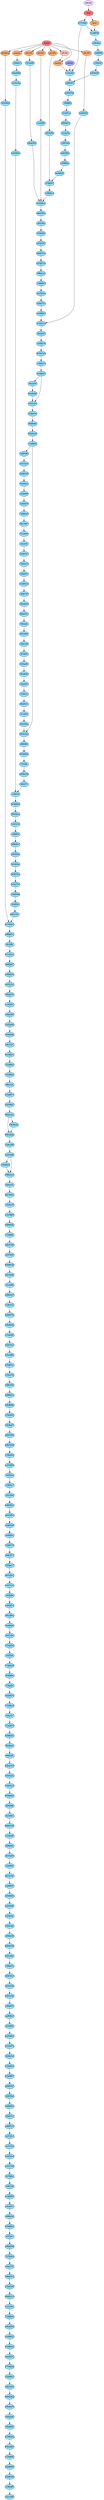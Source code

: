 digraph auto {
	graph [bgcolor=transparent]
	node [fixedsize=true style=filled width=0.95]
	"001294708738691d8417db358e055480a4b59bc5" [label=0012947 fillcolor="#85d5fa"]
	"001294708738691d8417db358e055480a4b59bc5" -> e7fab68238f15ddfa50a327fa87e796cca480748
	"01b9b433f9e4a2734deb9cc76109398824e10204" [label="01b9b43" fillcolor="#85d5fa"]
	"01b9b433f9e4a2734deb9cc76109398824e10204" -> ea254d494f7db9d24721314c303f12f8c425c335
	"01c91ba5231eb2e7b32cc2f47ac9022efae87962" [label="01c91ba" fillcolor="#85d5fa"]
	"01c91ba5231eb2e7b32cc2f47ac9022efae87962" -> "96007b3464a429527defde1924198cf219808f3d"
	"03d9514071e6079a541a10f84c3f4bda48a74e52" [label="03d9514" fillcolor="#85d5fa"]
	"03d9514071e6079a541a10f84c3f4bda48a74e52" -> cdda729983f107dd71708a2da48b09ed17eee872
	"03ec982a50352f760673f1393bada7fcb88b38df" [label="03ec982" fillcolor="#85d5fa"]
	"03ec982a50352f760673f1393bada7fcb88b38df" -> "07685c156dfe560ea8ea8394d3811d1f2d03dcf9"
	"07685c156dfe560ea8ea8394d3811d1f2d03dcf9" [label="07685c1" fillcolor="#85d5fa"]
	"07685c156dfe560ea8ea8394d3811d1f2d03dcf9" -> "513e77b03bc7b7451901ecf6265092c0d22cf00b"
	"07716a0b40dadde321e56c94469110b43c572254" [label="07716a0" fillcolor="#85d5fa"]
	"07716a0b40dadde321e56c94469110b43c572254" -> "1cad65697e1210ceaacbb2f31bd825b1b5f6dbe3"
	"07716a0b40dadde321e56c94469110b43c572254" -> "7a71a82b43cc9afe77850bf05f5e807880a37b68"
	"08072d09158dd155829e5a82bf63a1ae8518dad8" [label="08072d0" fillcolor="#85d5fa"]
	"08072d09158dd155829e5a82bf63a1ae8518dad8" -> "77845432abccf4da669293de1f26b69dd6535f49"
	"08334a6451e3678f92679c91c39d69c97d713126" [label="08334a6" fillcolor="#85d5fa"]
	"08334a6451e3678f92679c91c39d69c97d713126" -> "7ebc59956a8d550bf06085b7d273221958c4a097"
	"08f442bd0a46444e9005b830ab8b2397fef6cf85" [label="08f442b" fillcolor="#85d5fa"]
	"08f442bd0a46444e9005b830ab8b2397fef6cf85" -> e76d0fc8d91c9d36ad8f060ad02ce60194a2d1a3
	"09fc3d5b484625f3f9be191066f8341170945511" [label="09fc3d5" fillcolor="#85d5fa"]
	"09fc3d5b484625f3f9be191066f8341170945511" -> "0d80a1e8baffddf41026003899f99a60c56765b3"
	"0cdd643d6d214c5d1dabc03f9145e281ffdf5bcb" [label="0cdd643" fillcolor="#85d5fa"]
	"0cdd643d6d214c5d1dabc03f9145e281ffdf5bcb" -> "3522721c6952a3127401e5dd3bba99a443bec550"
	"0cdd643d6d214c5d1dabc03f9145e281ffdf5bcb" -> "39cc430268b68899ababf0e0489bdff5a76a6864"
	"0d029ddde73eb8d03dbdbdece4479611d2a1e256" [label="0d029dd" fillcolor="#85d5fa"]
	"0d029ddde73eb8d03dbdbdece4479611d2a1e256" -> "49c947baa5e5961f83747a5275d7bc47f8b28cc1"
	"0d80a1e8baffddf41026003899f99a60c56765b3" [label="0d80a1e" fillcolor="#85d5fa"]
	"0d80a1e8baffddf41026003899f99a60c56765b3" -> "98a896bc69504cdda04ef666822093117ccba111"
	"105fb54755b0183fc160b76167e86e5c4f35a8d3" [label="105fb54" fillcolor="#85d5fa"]
	"105fb54755b0183fc160b76167e86e5c4f35a8d3" -> "8481ec351bda767ded5453471313f35024da33f7"
	"10a445b49167f665e18a6aebb062ae969b851e9b" [label="10a445b" fillcolor="#85d5fa"]
	"10a445b49167f665e18a6aebb062ae969b851e9b" -> e7cbc84bedfc849ea2a276c9e67588a55d51c303
	"12311556006088e290371c62c450574d15e56b4f" [label=1231155 fillcolor="#85d5fa"]
	"12311556006088e290371c62c450574d15e56b4f" -> c94f05f044484f1c72002229c254cc1196e16ac7
	"13689839d487b669c998a14f548093f9dadb137a" [label=1368983 fillcolor="#85d5fa"]
	"13689839d487b669c998a14f548093f9dadb137a" -> "8e2502abb391ca475fcde0fce4d9844503aad73f"
	"1491ee17232c5801d7d88caad9ee5f9cec89a426" [label="1491ee1" fillcolor="#85d5fa"]
	"1491ee17232c5801d7d88caad9ee5f9cec89a426" -> c66be48314adc3449bb01380a6e60c1c6b945882
	"150323277382577f184e5cd87dfce2de5176264c" [label=1503232 fillcolor="#85d5fa"]
	"150323277382577f184e5cd87dfce2de5176264c" -> "15d593398f5a027726a50dc16ac6effce324d7c9"
	"15d593398f5a027726a50dc16ac6effce324d7c9" [label="15d5933" fillcolor="#85d5fa"]
	"15d593398f5a027726a50dc16ac6effce324d7c9" -> "959844df3a0494ca2c76a38af96985e6c9674da0"
	"15f03e7ce69d10609abc54144df9cad3dbcb9d7b" [label="15f03e7" fillcolor="#85d5fa"]
	"15f03e7ce69d10609abc54144df9cad3dbcb9d7b" -> "32c14a61c6d076fd0342884a8cc0725154112c38"
	"1667cf9171b2e2a18a6b6436984c0ac1270ad87b" [label="1667cf9" fillcolor="#85d5fa"]
	"1667cf9171b2e2a18a6b6436984c0ac1270ad87b" -> ecbb8d55f7970b136e3c7ec24485ec41b72f79fb
	"17b9a7a59a008879f504be853ea3e6aa95250993" [label="17b9a7a" fillcolor="#85d5fa"]
	"17b9a7a59a008879f504be853ea3e6aa95250993" -> "0cdd643d6d214c5d1dabc03f9145e281ffdf5bcb"
	"1bfce57aaa7ffca6657a0f4ed645bc1ba54bf081" [label="1bfce57" fillcolor="#85d5fa"]
	"1bfce57aaa7ffca6657a0f4ed645bc1ba54bf081" -> "71a2b766810b676c6440c8664145f1c806298c37"
	"1c95aa568731cdc18e29eb3517ae8529346e92fe" [label="1c95aa5" fillcolor="#85d5fa"]
	"1c95aa568731cdc18e29eb3517ae8529346e92fe" -> "2054c840913b26a365e6ef3dccdf2cff2bfce124"
	"1cad65697e1210ceaacbb2f31bd825b1b5f6dbe3" [label="1cad656" fillcolor="#85d5fa"]
	"1cad65697e1210ceaacbb2f31bd825b1b5f6dbe3" -> ca4c6cca6253d20614c24915a0df2d65791ae16e
	"1cf813fa8bfdd5ae96f82bda8231692c85c5beda" [label="1cf813f" fillcolor="#85d5fa"]
	"1cf813fa8bfdd5ae96f82bda8231692c85c5beda" -> "92ed64959726240f9af696507686c3a9fa97eead"
	"1d1f2ea22b23759779bc1c8b65e6967cd90c47e3" [label="1d1f2ea" fillcolor="#85d5fa"]
	"1d1f2ea22b23759779bc1c8b65e6967cd90c47e3" -> "15f03e7ce69d10609abc54144df9cad3dbcb9d7b"
	"2054c840913b26a365e6ef3dccdf2cff2bfce124" [label="2054c84" fillcolor="#85d5fa"]
	"2054c840913b26a365e6ef3dccdf2cff2bfce124" -> "4bf9263fbded44928ca9bf95333582503c73b584"
	"20fa97e310f0e98d259182bb47c88d4e159cb6bb" [label="20fa97e" fillcolor="#85d5fa"]
	"20fa97e310f0e98d259182bb47c88d4e159cb6bb" -> "03d9514071e6079a541a10f84c3f4bda48a74e52"
	"2204f4380b2f957a0600c1415b301822cb123b89" [label="2204f43" fillcolor="#85d5fa"]
	"2204f4380b2f957a0600c1415b301822cb123b89" -> abb7a1b70abcc04dd4c084d0c28f68d2adad59c3
	"22de5533615d4671e95f2c5719ef540864bd4853" [label="22de553" fillcolor="#85d5fa"]
	"22de5533615d4671e95f2c5719ef540864bd4853" -> "7d02a72a466ceb493ec6a27598bc09363a13b528"
	"249f0be096b4a30c0fb66eb776e6b95efb8e4e3b" [label="249f0be" fillcolor="#85d5fa"]
	"249f0be096b4a30c0fb66eb776e6b95efb8e4e3b" -> "8a4dabb19616ac9cfb377194daa60611a4f90b98"
	"25a35d82a88f58ff8e2592a97b57f893a4211217" [label="25a35d8" fillcolor="#85d5fa"]
	"25a35d82a88f58ff8e2592a97b57f893a4211217" -> "9b001164f0dec0c35d51ee0a3b960ec3840f2504"
	"25daf139067bd5ba8ba07f4a17841bea44a6ad0d" [label="25daf13" fillcolor="#85d5fa"]
	"25daf139067bd5ba8ba07f4a17841bea44a6ad0d" -> "38e29b6f7351b5906f082887248d51a57dc4fc43"
	"264a577ba183bf7ce74da22a18fbb1bdba8244bf" [label="264a577" fillcolor="#85d5fa"]
	"264a577ba183bf7ce74da22a18fbb1bdba8244bf" -> "785ba173a322720b3c99d2f60eb900e7d2ed1da5"
	"27b262fda8b79da9df1e032f7f71372f71e005f9" [label="27b262f" fillcolor="#85d5fa"]
	"27b262fda8b79da9df1e032f7f71372f71e005f9" -> "6fc4ad76b726359777ce603a63b5fed2f7b0b696"
	"2849c14e0c071e65b99bba82837a2bfd55d0977d" [label="2849c14" fillcolor="#85d5fa"]
	"2849c14e0c071e65b99bba82837a2bfd55d0977d" -> "7cdc172e22b8a008b3218e96adc7f0bd1f62703b"
	"2a22e8b58394a687190de2d310c7b3f8fe23c5db" [label="2a22e8b" fillcolor="#85d5fa"]
	"2a22e8b58394a687190de2d310c7b3f8fe23c5db" -> "2b0cb0b43ce7b4d212d91415390db8faf1b421df"
	"2a7a0c39b6e3a7e9953afe922300d2a11c0eee41" [label="2a7a0c3" fillcolor="#85d5fa"]
	"2a7a0c39b6e3a7e9953afe922300d2a11c0eee41" -> "8d847600dba125357f032e5d11453c5facc2c3ef"
	"2aaacfbd8f6cc394df05c472f115378a2f2fa914" [label="2aaacfb" fillcolor="#85d5fa"]
	"2aaacfbd8f6cc394df05c472f115378a2f2fa914" -> "53d7ce831127b6f1b6f1600b53213cb3060b7e6d"
	"2b0cb0b43ce7b4d212d91415390db8faf1b421df" [label="2b0cb0b" fillcolor="#85d5fa"]
	"2b0cb0b43ce7b4d212d91415390db8faf1b421df" -> bfc7321f17fbab4005207d5da5948a03f0785ae3
	"2feb71aac5935222519a1719233676909fa4044d" [label="2feb71a" fillcolor="#85d5fa"]
	"2feb71aac5935222519a1719233676909fa4044d" -> ad6413365e085d76666f5f39dbdf319d9fb1da21
	"3007fa8f6ce39ec86f32a07ede15416c2b1aaf81" [label="3007fa8" fillcolor="#85d5fa"]
	"3007fa8f6ce39ec86f32a07ede15416c2b1aaf81" -> b480fc00fb6ae4c68682ae61c4881eed1ab7f10d
	"300dc1d069d8ae4bfc1db25cfca4e2369405c60e" [label="300dc1d" fillcolor="#85d5fa"]
	"300dc1d069d8ae4bfc1db25cfca4e2369405c60e" -> "53abd1dca856d002d97a6ddcc0858229494e6a3c"
	"305bff62264b5293f22db9d74699c6ff5f3df3df" [label="305bff6" fillcolor="#85d5fa"]
	"305bff62264b5293f22db9d74699c6ff5f3df3df" -> cab561ad613bdc0df13b11b55e876534caf556cf
	"316900967b39a384d2dcde1e85e81ec6cd25874c" [label=3169009 fillcolor="#85d5fa"]
	"316900967b39a384d2dcde1e85e81ec6cd25874c" -> "45d450d58fa3891d7398bb012721d5e5d7cf1561"
	"32c14a61c6d076fd0342884a8cc0725154112c38" [label="32c14a6" fillcolor="#85d5fa"]
	"32c14a61c6d076fd0342884a8cc0725154112c38" -> "680783c91b1121473b8b6bcbd13809c13c7fdce4"
	"33e0fe5468bf3ffa262f3fa3b8535adf764b7426" [label="33e0fe5" fillcolor="#85d5fa"]
	"33e0fe5468bf3ffa262f3fa3b8535adf764b7426" -> db751a501c1dba945370147cc7d2eef72d094b9a
	"3522721c6952a3127401e5dd3bba99a443bec550" [label=3522721 fillcolor="#85d5fa"]
	"3522721c6952a3127401e5dd3bba99a443bec550" -> f1db02086fadc4e87e3f03ee9e4c78b759c8bc28
	"352dfed5e275eb825d389c4d6642ea53c6d13db2" [label="352dfed" fillcolor="#85d5fa"]
	"352dfed5e275eb825d389c4d6642ea53c6d13db2" -> "3e649a58dda5e79e622a777426ccfb84ec52c0ca"
	"355d2bdc7513547cbc224236c9262e58fb090f5d" [label="355d2bd" fillcolor="#85d5fa"]
	"355d2bdc7513547cbc224236c9262e58fb090f5d" -> "3ef7fe67b52f96b8f7489e7abd1767be99439c11"
	"3648465c33b9b5487cf4bf5970765cf0c430d73a" [label=3648465 fillcolor="#85d5fa"]
	"3648465c33b9b5487cf4bf5970765cf0c430d73a" -> "450d3362b5a6574df0ca7e542a9f3aa99e73e5b3"
	"3676bfc6484fd44d186c1a8dc50c86b444259dba" [label="3676bfc" fillcolor="#85d5fa"]
	"3676bfc6484fd44d186c1a8dc50c86b444259dba" -> "8a5ae4f9fcd0e08a82a0405c8027e9d9e6252129"
	"37586cdd60a3f10d608c466c9a4d3c342363f56e" [label="37586cd" fillcolor="#85d5fa"]
	"37586cdd60a3f10d608c466c9a4d3c342363f56e" -> "1bfce57aaa7ffca6657a0f4ed645bc1ba54bf081"
	"38e29b6f7351b5906f082887248d51a57dc4fc43" [label="38e29b6" fillcolor="#85d5fa"]
	"38e29b6f7351b5906f082887248d51a57dc4fc43" -> "6c41c0a6e41ba5dc5c69da217d692fb0ef26a27b"
	"39bd7e24598bf0ac648790f92372c0f3407acca9" [label="39bd7e2" fillcolor="#85d5fa"]
	"39bd7e24598bf0ac648790f92372c0f3407acca9" -> "25a35d82a88f58ff8e2592a97b57f893a4211217"
	"39cc430268b68899ababf0e0489bdff5a76a6864" [label="39cc430" fillcolor="#85d5fa"]
	"39cc430268b68899ababf0e0489bdff5a76a6864" -> b4a5d06740c2dc10c5dda15d7bf8cb37d1d51136
	"3c09b78aa620150718ada9384d4457b38da78eff" [label="3c09b78" fillcolor="#85d5fa"]
	"3c09b78aa620150718ada9384d4457b38da78eff" -> "8976729f4f66ab9d2b5845a21a267e06267023aa"
	"3ce560c2300b7536f447225642039cd5146ad8e5" [label="3ce560c" fillcolor="#85d5fa"]
	"3ce560c2300b7536f447225642039cd5146ad8e5" -> "6a7bdd3efe2260cd4dcc1f2f2c4674a5fdbcb7ac"
	"3d706977c8adc0a33123c4940b6860a0c8c9e8ec" [label="3d70697" fillcolor="#85d5fa"]
	"3d706977c8adc0a33123c4940b6860a0c8c9e8ec" -> "862c22cd3fdea4cf0590d612e2d13ff9589ee7de"
	"3e516380a1a6baef2071645337e6bf7e899c6399" [label="3e51638" fillcolor="#85d5fa"]
	"3e516380a1a6baef2071645337e6bf7e899c6399" -> "847ce589a9dfa684c023090331e22c29f825cb43"
	"3e5289d02242870bd4c540162ff39350404bd8b1" [label="3e5289d" fillcolor="#85d5fa"]
	"3e5289d02242870bd4c540162ff39350404bd8b1" -> "915d4a39608e7c3eefab6f3ff02c722f99d1d065"
	"3e649a58dda5e79e622a777426ccfb84ec52c0ca" [label="3e649a5" fillcolor="#85d5fa"]
	"3e649a58dda5e79e622a777426ccfb84ec52c0ca" -> ffb1c54769fc78643328ff0ebdc266a99537d3fa
	"3e7170ecf59e8c345df0ba0b4eff6c8c670e00e3" [label="3e7170e" fillcolor="#85d5fa"]
	"3e7170ecf59e8c345df0ba0b4eff6c8c670e00e3" -> "6d25ce6f3ad587643a5290f65c248d003237f4d9"
	"3ef7fe67b52f96b8f7489e7abd1767be99439c11" [label="3ef7fe6" fillcolor="#85d5fa"]
	"3ef7fe67b52f96b8f7489e7abd1767be99439c11" -> "5746e69af76d1a01a2a38a832ff654e6e8c1c1d3"
	"417fdb27f5a2fa54f80c4d8b26852e9dfaf33073" [label="417fdb2" fillcolor="#85d5fa"]
	"417fdb27f5a2fa54f80c4d8b26852e9dfaf33073" -> "1667cf9171b2e2a18a6b6436984c0ac1270ad87b"
	"41af713ff786ae2ea38ec52f7d7ef258ccd9fb9c" [label="41af713" fillcolor="#85d5fa"]
	"41af713ff786ae2ea38ec52f7d7ef258ccd9fb9c" -> d950ee3c8c3a967cf6f52ab4caf4cfccfa7b702f
	"4442ebff3e9f5fb5a97f2f0da4e6abfc9c534538" [label="4442ebf" fillcolor="#85d5fa"]
	"4442ebff3e9f5fb5a97f2f0da4e6abfc9c534538" -> "7808fd53d3d0578e22759b45c88a27012b4c3ce4"
	"450d3362b5a6574df0ca7e542a9f3aa99e73e5b3" [label="450d336" fillcolor="#85d5fa"]
	"450d3362b5a6574df0ca7e542a9f3aa99e73e5b3" -> c1a8b628931f7e4643dbbcfffe52c7ce5754fc6e
	"4587413028b4140e4417f93f4fa83e14ddbf1d7b" [label=4587413 fillcolor="#85d5fa"]
	"4587413028b4140e4417f93f4fa83e14ddbf1d7b" -> "3e516380a1a6baef2071645337e6bf7e899c6399"
	"45d450d58fa3891d7398bb012721d5e5d7cf1561" [label="45d450d" fillcolor="#85d5fa"]
	"45d450d58fa3891d7398bb012721d5e5d7cf1561" -> "5c8b9f921f06b2c43c624410eab49f6575d6586a"
	"489cde73fcddde1a84f622aaf81d09c23ae655a5" [label="489cde7" fillcolor="#85d5fa"]
	"489cde73fcddde1a84f622aaf81d09c23ae655a5" -> a9b526c9a20619840cd1e08b8e0dcbae4486f944
	"4919400fe2a8144c4bab19628bf5f5dec363877a" [label=4919400 fillcolor="#85d5fa"]
	"4919400fe2a8144c4bab19628bf5f5dec363877a" -> "57eeffcf0e5b356b9cda27aa44edbf2c849103eb"
	"49c947baa5e5961f83747a5275d7bc47f8b28cc1" [label="49c947b" fillcolor="#85d5fa"]
	"49c947baa5e5961f83747a5275d7bc47f8b28cc1" -> "4442ebff3e9f5fb5a97f2f0da4e6abfc9c534538"
	"49e55bac061a72b3da0153e90fa03b7c48be6247" [label="49e55ba" fillcolor="#85d5fa"]
	"49e55bac061a72b3da0153e90fa03b7c48be6247" -> "905122d13cc14ca07accabd3b87ef190fc4b61a8"
	"4aada9c71235f54ec3b6111b29bee4db6c8c3761" [label="4aada9c" fillcolor="#85d5fa"]
	"4aada9c71235f54ec3b6111b29bee4db6c8c3761" -> "8e174fef282053ace5eed3f37704fad2df80a52b"
	"4bf9263fbded44928ca9bf95333582503c73b584" [label="4bf9263" fillcolor="#85d5fa"]
	"4bf9263fbded44928ca9bf95333582503c73b584" -> d2b5758bdd42364f0add8791444f1581ae3b7bf5
	"4cf765468ac4137d9726c91b7d37e2897b12a940" [label="4cf7654" fillcolor="#85d5fa"]
	"4cf765468ac4137d9726c91b7d37e2897b12a940" -> "89465385db8420181b74309a84a4dbaea0c1575d"
	"5133275e1539831bf2f91525784a9682c4835f56" [label=5133275 fillcolor="#85d5fa"]
	"5133275e1539831bf2f91525784a9682c4835f56" -> "300dc1d069d8ae4bfc1db25cfca4e2369405c60e"
	"513e77b03bc7b7451901ecf6265092c0d22cf00b" [label="513e77b" fillcolor="#85d5fa"]
	"513e77b03bc7b7451901ecf6265092c0d22cf00b" -> "09fc3d5b484625f3f9be191066f8341170945511"
	"5156c9fe23c3460c2947888ce5ce7b6db7b44deb" [label="5156c9f" fillcolor="#85d5fa"]
	"5156c9fe23c3460c2947888ce5ce7b6db7b44deb" -> d56bfa1c7d9f1b47266c8852fb98d3b805752db5
	"51cef6f32a95930570ec485ff712d0c33348821b" [label="51cef6f" fillcolor="#85d5fa"]
	"51cef6f32a95930570ec485ff712d0c33348821b" -> "2849c14e0c071e65b99bba82837a2bfd55d0977d"
	"53abd1dca856d002d97a6ddcc0858229494e6a3c" [label="53abd1d" fillcolor="#85d5fa"]
	"53abd1dca856d002d97a6ddcc0858229494e6a3c" -> "81b6897294c74a6695b68e91b9d4d2ab81f2a605"
	"53d7ce831127b6f1b6f1600b53213cb3060b7e6d" [label="53d7ce8" fillcolor="#85d5fa"]
	"53d7ce831127b6f1b6f1600b53213cb3060b7e6d" -> "8df1666ddc91e4ac8c9797082c2aa662a4e0040b"
	"5447e9fbf5b95d07ac7d8e5e3754a9789497d79a" [label="5447e9f" fillcolor="#85d5fa"]
	"5447e9fbf5b95d07ac7d8e5e3754a9789497d79a" -> "3676bfc6484fd44d186c1a8dc50c86b444259dba"
	"546ef75994f8931672ce961fe54ba0f69a5373b9" [label="546ef75" fillcolor="#85d5fa"]
	"546ef75994f8931672ce961fe54ba0f69a5373b9" -> aa966c5708290032d2c81d52659a767509dfcf2c
	"5746e69af76d1a01a2a38a832ff654e6e8c1c1d3" [label="5746e69" fillcolor="#85d5fa"]
	"5746e69af76d1a01a2a38a832ff654e6e8c1c1d3" -> "95f88dee38d2339d0bbb95ae954d26a9db7a3553"
	"57eeffcf0e5b356b9cda27aa44edbf2c849103eb" [label="57eeffc" fillcolor="#85d5fa"]
	"57eeffcf0e5b356b9cda27aa44edbf2c849103eb" -> a83ba39f09534c2df8f9e94e48174d67be030976
	"5907c00039ba012bc274a4daf98d74f3dd2a9e58" [label="5907c00" fillcolor="#85d5fa"]
	"5907c00039ba012bc274a4daf98d74f3dd2a9e58" -> "4cf765468ac4137d9726c91b7d37e2897b12a940"
	"5c8b9f921f06b2c43c624410eab49f6575d6586a" [label="5c8b9f9" fillcolor="#85d5fa"]
	"5c8b9f921f06b2c43c624410eab49f6575d6586a" -> dcc734f6f754fa292d24dfc7123aefed550992da
	"5cc1fe9a12553099bf4147c16b7a5eeb7495a6b4" [label="5cc1fe9" fillcolor="#85d5fa"]
	"5cc1fe9a12553099bf4147c16b7a5eeb7495a6b4" -> "49e55bac061a72b3da0153e90fa03b7c48be6247"
	"5d895f94b7c811f9599383b16c3f608bcb21bb44" [label="5d895f9" fillcolor="#85d5fa"]
	"5d895f94b7c811f9599383b16c3f608bcb21bb44" -> d357ae54ee02f750e4d0687dd3f9e843fd047a99
	"60ea3099ef825100be14582901344bc40fc3e444" [label="60ea309" fillcolor="#85d5fa"]
	"60ea3099ef825100be14582901344bc40fc3e444" -> "8c342edc6f3bc4f3fd1af6c45cdb4aa65ba2a43b"
	"63d3bfe1ecc7f4520851207698c87a268df74b3d" [label="63d3bfe" fillcolor="#85d5fa"]
	"63d3bfe1ecc7f4520851207698c87a268df74b3d" -> "1cf813fa8bfdd5ae96f82bda8231692c85c5beda"
	"6679c0af2cdb20a11f78d3bd8fe103626bb413e4" [label="6679c0a" fillcolor="#85d5fa"]
	"6679c0af2cdb20a11f78d3bd8fe103626bb413e4" -> "08334a6451e3678f92679c91c39d69c97d713126"
	"67c22c27001d4365ed0f491eb90c9aad61dd7900" [label="67c22c2" fillcolor="#85d5fa"]
	"67c22c27001d4365ed0f491eb90c9aad61dd7900" -> "8809af7c9f6f8f325eb88dfc0b31a2f89e57ff53"
	"67d1c23dcabe96b85ca3906d4a70c71e4859a558" [label="67d1c23" fillcolor="#85d5fa"]
	"67d1c23dcabe96b85ca3906d4a70c71e4859a558" -> fbe2eb311d38096534bba335a94172d47a34b139
	"680783c91b1121473b8b6bcbd13809c13c7fdce4" [label="680783c" fillcolor="#85d5fa"]
	"680783c91b1121473b8b6bcbd13809c13c7fdce4" -> a631d03b29746903cfa774cb366462fc0980c657
	"6815beef4f302d5a04d43fb4c966c660a7cc041f" [label="6815bee" fillcolor="#85d5fa"]
	"6815beef4f302d5a04d43fb4c966c660a7cc041f" -> "12311556006088e290371c62c450574d15e56b4f"
	"685c74128e009d00db9ea6035537056f5aabce4e" [label="685c741" fillcolor="#85d5fa"]
	"685c74128e009d00db9ea6035537056f5aabce4e" -> "915d4a39608e7c3eefab6f3ff02c722f99d1d065"
	"689f2f0f2cd733f95212d17620c8b7b916e0d650" [label="689f2f0" fillcolor="#85d5fa"]
	"689f2f0f2cd733f95212d17620c8b7b916e0d650" -> b422155422d233daedc576288397e5d92b0d4846
	"68f1509735148f3dafef9bca951d7e562b65ca54" [label="68f1509" fillcolor="#85d5fa"]
	"68f1509735148f3dafef9bca951d7e562b65ca54" -> "08072d09158dd155829e5a82bf63a1ae8518dad8"
	"6a7bdd3efe2260cd4dcc1f2f2c4674a5fdbcb7ac" [label="6a7bdd3" fillcolor="#85d5fa"]
	"6a7bdd3efe2260cd4dcc1f2f2c4674a5fdbcb7ac" -> "5133275e1539831bf2f91525784a9682c4835f56"
	"6b7d2e7513c5c5d45cf21af53c2132e2c10f07d0" [label="6b7d2e7" fillcolor="#85d5fa"]
	"6b7d2e7513c5c5d45cf21af53c2132e2c10f07d0" -> c937131a5e52951ca01fb3754cd152859efedfe3
	"6bb3f0fd435d0657ea4b3dfb3eb8c0f49fb0e37b" [label="6bb3f0f" fillcolor="#85d5fa"]
	"6bb3f0fd435d0657ea4b3dfb3eb8c0f49fb0e37b" -> "2a22e8b58394a687190de2d310c7b3f8fe23c5db"
	"6c41c0a6e41ba5dc5c69da217d692fb0ef26a27b" [label="6c41c0a" fillcolor="#85d5fa"]
	"6c41c0a6e41ba5dc5c69da217d692fb0ef26a27b" -> "63d3bfe1ecc7f4520851207698c87a268df74b3d"
	"6d25ce6f3ad587643a5290f65c248d003237f4d9" [label="6d25ce6" fillcolor="#85d5fa"]
	"6d25ce6f3ad587643a5290f65c248d003237f4d9" -> e5117980de84a8402c7e18fd7b24f9ba0de4f129
	"6fc4ad76b726359777ce603a63b5fed2f7b0b696" [label="6fc4ad7" fillcolor="#85d5fa"]
	"6fc4ad76b726359777ce603a63b5fed2f7b0b696" -> "68f1509735148f3dafef9bca951d7e562b65ca54"
	"718adf13e3d3b29b0ab66447621809c022d6c010" [label="718adf1" fillcolor="#85d5fa"]
	"718adf13e3d3b29b0ab66447621809c022d6c010" -> ba20476af67589ef01c948d9a8fb1da53147552f
	"71a2b766810b676c6440c8664145f1c806298c37" [label="71a2b76" fillcolor="#85d5fa"]
	"71a2b766810b676c6440c8664145f1c806298c37" -> "8390d37ed8b9436e4f282e1548bf53275bea52f9"
	"71d5e1caa1478928c4a6f57f6e4ad6a3aaddfa14" [label="71d5e1c" fillcolor="#85d5fa"]
	"71d5e1caa1478928c4a6f57f6e4ad6a3aaddfa14" -> "9b5f5155b3e1bfb813458923d4e84f4c6b696d03"
	"720db6ec0823409df1fbd30e8027b39a9a2a4268" [label="720db6e" fillcolor="#85d5fa"]
	"720db6ec0823409df1fbd30e8027b39a9a2a4268" -> b8c009db9dcf0e780f57f849210e83a22ee25b22
	"727b40ac1019988a904fd4f05b51d6265c423559" [label="727b40a" fillcolor="#85d5fa"]
	"727b40ac1019988a904fd4f05b51d6265c423559" -> cfea7769231f40ea8343aae0d804b0549dbe2afa
	"74602e8d8dc1fc51e1c2c18423f4c43ed55d1fea" [label="74602e8" fillcolor="#85d5fa"]
	"74602e8d8dc1fc51e1c2c18423f4c43ed55d1fea" -> "98c74671949d11b61ae519e4dd9a1dd70d6440e8"
	"748dc7a19b1169d2f48f91c1f92ce481034511d3" [label="748dc7a" fillcolor="#85d5fa"]
	"748dc7a19b1169d2f48f91c1f92ce481034511d3" -> "4587413028b4140e4417f93f4fa83e14ddbf1d7b"
	"77845432abccf4da669293de1f26b69dd6535f49" [label=7784543 fillcolor="#85d5fa"]
	"77845432abccf4da669293de1f26b69dd6535f49" -> a37c66b460bc4373d1219d20242086709dc14944
	"7808fd53d3d0578e22759b45c88a27012b4c3ce4" [label="7808fd5" fillcolor="#85d5fa"]
	"7808fd53d3d0578e22759b45c88a27012b4c3ce4" -> e799504a9bea9855f121769c50a6f3b7512bcb9b
	"785ba173a322720b3c99d2f60eb900e7d2ed1da5" [label="785ba17" fillcolor="#85d5fa"]
	"785ba173a322720b3c99d2f60eb900e7d2ed1da5" -> "6b7d2e7513c5c5d45cf21af53c2132e2c10f07d0"
	"788ffd8e6f51d268a502c94e563f5bef32bec882" [label="788ffd8" fillcolor="#85d5fa"]
	"788ffd8e6f51d268a502c94e563f5bef32bec882" -> "41af713ff786ae2ea38ec52f7d7ef258ccd9fb9c"
	"7a64679c2d9ed74aceefcb3ef444e5f31de6ffb5" [label="7a64679" fillcolor="#85d5fa"]
	"7a64679c2d9ed74aceefcb3ef444e5f31de6ffb5" -> "74602e8d8dc1fc51e1c2c18423f4c43ed55d1fea"
	"7a71a82b43cc9afe77850bf05f5e807880a37b68" [label="7a71a82" fillcolor="#85d5fa"]
	"7a71a82b43cc9afe77850bf05f5e807880a37b68" -> "4bf9263fbded44928ca9bf95333582503c73b584"
	"7b7aa809822baf859662f2c933bbb9bc6b786f04" [label="7b7aa80" fillcolor="#85d5fa"]
	"7b7aa809822baf859662f2c933bbb9bc6b786f04" -> "60ea3099ef825100be14582901344bc40fc3e444"
	"7ca52f8864cb65042a79d6f6269dd83db7268392" [label="7ca52f8" fillcolor="#85d5fa"]
	"7ca52f8864cb65042a79d6f6269dd83db7268392" -> "8c342edc6f3bc4f3fd1af6c45cdb4aa65ba2a43b"
	"7cdc172e22b8a008b3218e96adc7f0bd1f62703b" [label="7cdc172" fillcolor="#85d5fa"]
	"7cdc172e22b8a008b3218e96adc7f0bd1f62703b" -> "9d5817bb01f719a6b2773bcc233940ce73c7d121"
	"7d02a72a466ceb493ec6a27598bc09363a13b528" [label="7d02a72" fillcolor="#85d5fa"]
	"7d02a72a466ceb493ec6a27598bc09363a13b528" -> "20fa97e310f0e98d259182bb47c88d4e159cb6bb"
	"7ebc59956a8d550bf06085b7d273221958c4a097" [label="7ebc599" fillcolor="#85d5fa"]
	"7ebc59956a8d550bf06085b7d273221958c4a097" -> ac61dd04e026218efbc52eec5e115e65a7d7be68
	"7f20c79d462c88ab19cd28079a4065a3243eb636" [label="7f20c79" fillcolor="#85d5fa"]
	"7f20c79d462c88ab19cd28079a4065a3243eb636" -> e1c968d020791557c7cdda33aec3f83e29339316
	"7f48779a22ad3b440561762c2cd55ef89618f548" [label="7f48779" fillcolor="#85d5fa"]
	"7f48779a22ad3b440561762c2cd55ef89618f548" -> "264a577ba183bf7ce74da22a18fbb1bdba8244bf"
	"81b6897294c74a6695b68e91b9d4d2ab81f2a605" [label="81b6897" fillcolor="#85d5fa"]
	"81b6897294c74a6695b68e91b9d4d2ab81f2a605" -> db80cb7fc407eec9d8dae6d54ee62b8757567158
	"8390d37ed8b9436e4f282e1548bf53275bea52f9" [label="8390d37" fillcolor="#85d5fa"]
	"8390d37ed8b9436e4f282e1548bf53275bea52f9" -> f828eafc2bb792bc06150fc638ec296af41874f2
	"847ce589a9dfa684c023090331e22c29f825cb43" [label="847ce58" fillcolor="#85d5fa"]
	"847ce589a9dfa684c023090331e22c29f825cb43" -> "546ef75994f8931672ce961fe54ba0f69a5373b9"
	"8481ec351bda767ded5453471313f35024da33f7" [label="8481ec3" fillcolor="#85d5fa"]
	"8481ec351bda767ded5453471313f35024da33f7" -> faece14dbddfe6a9adf747f7674e17ed94a746a1
	"862c22cd3fdea4cf0590d612e2d13ff9589ee7de" [label="862c22c" fillcolor="#85d5fa"]
	"862c22cd3fdea4cf0590d612e2d13ff9589ee7de" -> "08334a6451e3678f92679c91c39d69c97d713126"
	"862c22cd3fdea4cf0590d612e2d13ff9589ee7de" -> "6679c0af2cdb20a11f78d3bd8fe103626bb413e4"
	"8809af7c9f6f8f325eb88dfc0b31a2f89e57ff53" [label="8809af7" fillcolor="#85d5fa"]
	"8809af7c9f6f8f325eb88dfc0b31a2f89e57ff53" -> ef8962bb390de0b46e262fb32c85e44dc48622fd
	"88a10631c0031d63cef11fc6c7b4a604e20db171" [label="88a1063" fillcolor="#85d5fa"]
	"88a10631c0031d63cef11fc6c7b4a604e20db171" -> efee3bb4ac649d2aca0c2a20ebd819fffb4a0099
	"89465385db8420181b74309a84a4dbaea0c1575d" [label=8946538 fillcolor="#85d5fa"]
	"89465385db8420181b74309a84a4dbaea0c1575d" -> a071b001cf3b8d243f56ad4c7bcb1285f6d04b57
	"8976729f4f66ab9d2b5845a21a267e06267023aa" [label=8976729 fillcolor="#85d5fa"]
	"8976729f4f66ab9d2b5845a21a267e06267023aa" -> "17b9a7a59a008879f504be853ea3e6aa95250993"
	"89bc03c61264947fd8e3b5835263691c55bfd31d" [label="89bc03c" fillcolor="#85d5fa"]
	"89bc03c61264947fd8e3b5835263691c55bfd31d" -> f54cede3680d935817da5356f5e1582c819e37ac
	"8a4dabb19616ac9cfb377194daa60611a4f90b98" [label="8a4dabb" fillcolor="#85d5fa"]
	"8a4dabb19616ac9cfb377194daa60611a4f90b98" -> e74dc67a7d40c800d730b4569f5b653d77c2a436
	"8a5ae4f9fcd0e08a82a0405c8027e9d9e6252129" [label="8a5ae4f" fillcolor="#85d5fa"]
	"8a5ae4f9fcd0e08a82a0405c8027e9d9e6252129" -> "94eab29107c817bbfba3c4a652b6d119f18f58b1"
	"8c342edc6f3bc4f3fd1af6c45cdb4aa65ba2a43b" [label="8c342ed" fillcolor="#85d5fa"]
	"8c342edc6f3bc4f3fd1af6c45cdb4aa65ba2a43b" -> "88a10631c0031d63cef11fc6c7b4a604e20db171"
	"8d847600dba125357f032e5d11453c5facc2c3ef" [label="8d84760" fillcolor="#85d5fa"]
	"8d847600dba125357f032e5d11453c5facc2c3ef" -> "5156c9fe23c3460c2947888ce5ce7b6db7b44deb"
	"8df1666ddc91e4ac8c9797082c2aa662a4e0040b" [label="8df1666" fillcolor="#85d5fa"]
	"8df1666ddc91e4ac8c9797082c2aa662a4e0040b" -> "249f0be096b4a30c0fb66eb776e6b95efb8e4e3b"
	"8dff996c4aaf476c3b249bca84266b072cc0193b" [label="8dff996" fillcolor="#85d5fa"]
	"8dff996c4aaf476c3b249bca84266b072cc0193b" -> "1c95aa568731cdc18e29eb3517ae8529346e92fe"
	"8e174fef282053ace5eed3f37704fad2df80a52b" [label="8e174fe" fillcolor="#85d5fa"]
	"8e174fef282053ace5eed3f37704fad2df80a52b" -> "355d2bdc7513547cbc224236c9262e58fb090f5d"
	"8e2502abb391ca475fcde0fce4d9844503aad73f" [label="8e2502a" fillcolor="#85d5fa"]
	"8e2502abb391ca475fcde0fce4d9844503aad73f" -> bcb071152b93b9b4f184e4025f36dfbb125c9fde
	"8f808316b1d7bc874084b65e9c83d7b629eca2f2" [label="8f80831" fillcolor="#85d5fa"]
	"8f808316b1d7bc874084b65e9c83d7b629eca2f2" -> ffc2dfbe788f755f5b17a4340f4acaf2f5155fd5
	"8ffeb1d809dd67b7617622239f328d3c5d96829a" [label="8ffeb1d" fillcolor="#85d5fa"]
	"8ffeb1d809dd67b7617622239f328d3c5d96829a" -> "13689839d487b669c998a14f548093f9dadb137a"
	"905122d13cc14ca07accabd3b87ef190fc4b61a8" [label="905122d" fillcolor="#85d5fa"]
	"905122d13cc14ca07accabd3b87ef190fc4b61a8" -> d6f0f647dd68561ed010f83d8d226383aebfb805
	"915d4a39608e7c3eefab6f3ff02c722f99d1d065" [label="915d4a3" fillcolor="#85d5fa"]
	"915d4a39608e7c3eefab6f3ff02c722f99d1d065" -> "8f808316b1d7bc874084b65e9c83d7b629eca2f2"
	"918c0f252c3ffa675b6b7b51a8b2240a9ad9ad23" [label="918c0f2" fillcolor="#85d5fa"]
	"918c0f252c3ffa675b6b7b51a8b2240a9ad9ad23" -> a43ac95e5f88122d81a341038f8b70d712fb420f
	"921c6d14d00aec1c8187e59ad3d1bd04b568f78e" [label="921c6d1" fillcolor="#85d5fa"]
	"921c6d14d00aec1c8187e59ad3d1bd04b568f78e" -> "748dc7a19b1169d2f48f91c1f92ce481034511d3"
	"92ed64959726240f9af696507686c3a9fa97eead" [label="92ed649" fillcolor="#85d5fa"]
	"92ed64959726240f9af696507686c3a9fa97eead" -> "6815beef4f302d5a04d43fb4c966c660a7cc041f"
	"94eab29107c817bbfba3c4a652b6d119f18f58b1" [label="94eab29" fillcolor="#85d5fa"]
	"94eab29107c817bbfba3c4a652b6d119f18f58b1" -> cba2a6c1ec183b23a35ecc2e413d1a95aeb12903
	"959844df3a0494ca2c76a38af96985e6c9674da0" [label="959844d" fillcolor="#85d5fa"]
	"959844df3a0494ca2c76a38af96985e6c9674da0" -> "9f939fd939a274ac68cd8c2a3bd23b71f477d6d7"
	"95f88dee38d2339d0bbb95ae954d26a9db7a3553" [label="95f88de" fillcolor="#85d5fa"]
	"95f88dee38d2339d0bbb95ae954d26a9db7a3553" -> "718adf13e3d3b29b0ab66447621809c022d6c010"
	"96007b3464a429527defde1924198cf219808f3d" [label="96007b3" fillcolor="#85d5fa"]
	"96007b3464a429527defde1924198cf219808f3d" -> "9cb275378eacabb03a591ad540a37f920fa47b83"
	"98a896bc69504cdda04ef666822093117ccba111" [label="98a896b" fillcolor="#85d5fa"]
	"98a896bc69504cdda04ef666822093117ccba111" -> "27b262fda8b79da9df1e032f7f71372f71e005f9"
	"98c74671949d11b61ae519e4dd9a1dd70d6440e8" [label="98c7467" fillcolor="#85d5fa"]
	"98c74671949d11b61ae519e4dd9a1dd70d6440e8" -> f7e383460d60bdd2950b69bea86dd5b36eb905e3
	"9b001164f0dec0c35d51ee0a3b960ec3840f2504" [label="9b00116" fillcolor="#85d5fa"]
	"9b001164f0dec0c35d51ee0a3b960ec3840f2504" -> a1114ec47ba52432373c2c366fe457b089099ec2
	"9b5f5155b3e1bfb813458923d4e84f4c6b696d03" [label="9b5f515" fillcolor="#85d5fa"]
	"9b5f5155b3e1bfb813458923d4e84f4c6b696d03" -> "5cc1fe9a12553099bf4147c16b7a5eeb7495a6b4"
	"9cb275378eacabb03a591ad540a37f920fa47b83" [label="9cb2753" fillcolor="#85d5fa"]
	"9cb275378eacabb03a591ad540a37f920fa47b83" -> e0a45082ebb5381e585f7a41de2993a7789b9448
	"9d5817bb01f719a6b2773bcc233940ce73c7d121" [label="9d5817b" fillcolor="#85d5fa"]
	"9d5817bb01f719a6b2773bcc233940ce73c7d121" -> "10a445b49167f665e18a6aebb062ae969b851e9b"
	"9e25f3a5504eb8793c8b893a75b4e13d60c8dc1b" [label="9e25f3a" fillcolor="#85d5fa"]
	"9e25f3a5504eb8793c8b893a75b4e13d60c8dc1b" -> cb2bd9f3787f17c335cacfc05ba8f2f6d8316d81
	"9f939fd939a274ac68cd8c2a3bd23b71f477d6d7" [label="9f939fd" fillcolor="#85d5fa"]
	"9f939fd939a274ac68cd8c2a3bd23b71f477d6d7" -> "2a7a0c39b6e3a7e9953afe922300d2a11c0eee41"
	"9fbde7b9b1e9b483048cce0140d7b8d2daa0d10f" [label="9fbde7b" fillcolor="#85d5fa"]
	"9fbde7b9b1e9b483048cce0140d7b8d2daa0d10f" -> e1452f124247120f3c8f27411d062b81d9919fe2
	a071b001cf3b8d243f56ad4c7bcb1285f6d04b57 [label=a071b00 fillcolor="#85d5fa"]
	a071b001cf3b8d243f56ad4c7bcb1285f6d04b57 -> "51cef6f32a95930570ec485ff712d0c33348821b"
	a0cf19634cbae500df47c093472f3fcff16fc7c8 [label=a0cf196 fillcolor="#85d5fa"]
	a0cf19634cbae500df47c093472f3fcff16fc7c8 -> e74dc67a7d40c800d730b4569f5b653d77c2a436
	a1114ec47ba52432373c2c366fe457b089099ec2 [label=a1114ec fillcolor="#85d5fa"]
	a1114ec47ba52432373c2c366fe457b089099ec2 -> "720db6ec0823409df1fbd30e8027b39a9a2a4268"
	a37c66b460bc4373d1219d20242086709dc14944 [label=a37c66b fillcolor="#85d5fa"]
	a37c66b460bc4373d1219d20242086709dc14944 -> "1d1f2ea22b23759779bc1c8b65e6967cd90c47e3"
	a439667d6501d926666dee315e2220cb802aee19 [label=a439667 fillcolor="#85d5fa"]
	a439667d6501d926666dee315e2220cb802aee19 -> "67d1c23dcabe96b85ca3906d4a70c71e4859a558"
	a43ac95e5f88122d81a341038f8b70d712fb420f [label=a43ac95 fillcolor="#85d5fa"]
	a43ac95e5f88122d81a341038f8b70d712fb420f -> d0e073dd08078f7d7d7b62455cc551451c8e4024
	a5ce0116a464facc55cd53c05f9299d247229ca7 [label=a5ce011 fillcolor="#85d5fa"]
	a5ce0116a464facc55cd53c05f9299d247229ca7 -> d48ec949c6e635bc05e8fecf0ec1e936985770ac
	a631d03b29746903cfa774cb366462fc0980c657 [label=a631d03 fillcolor="#85d5fa"]
	a631d03b29746903cfa774cb366462fc0980c657 -> cb4ded9fcb7c8605825501245ac33d8dfcc405c3
	a8081d87befb0627d6906b7ca43aa567468e3a18 [label=a8081d8 fillcolor="#85d5fa"]
	a8081d87befb0627d6906b7ca43aa567468e3a18 -> "9e25f3a5504eb8793c8b893a75b4e13d60c8dc1b"
	a83ba39f09534c2df8f9e94e48174d67be030976 [label=a83ba39 fillcolor="#85d5fa"]
	a83ba39f09534c2df8f9e94e48174d67be030976 -> f4fc2730cf1a2ae26ebf3707548945a73cd74ff1
	a9b526c9a20619840cd1e08b8e0dcbae4486f944 [label=a9b526c fillcolor="#85d5fa"]
	a9b526c9a20619840cd1e08b8e0dcbae4486f944 -> "01c91ba5231eb2e7b32cc2f47ac9022efae87962"
	aa966c5708290032d2c81d52659a767509dfcf2c [label=aa966c5 fillcolor="#85d5fa"]
	aa966c5708290032d2c81d52659a767509dfcf2c -> "3ce560c2300b7536f447225642039cd5146ad8e5"
	aac6a54ff16dc09c3e65ed7a947eab53c4c265a3 [label=aac6a54 fillcolor="#85d5fa"]
	aac6a54ff16dc09c3e65ed7a947eab53c4c265a3 -> f774b98577c8b0b316f9dac767690bc212834a9c
	abb7a1b70abcc04dd4c084d0c28f68d2adad59c3 [label=abb7a1b fillcolor="#85d5fa"]
	abb7a1b70abcc04dd4c084d0c28f68d2adad59c3 -> "0d029ddde73eb8d03dbdbdece4479611d2a1e256"
	ac606527c97c996c1941c9c366ca0def040e4e3e [label=ac60652 fillcolor="#85d5fa"]
	ac606527c97c996c1941c9c366ca0def040e4e3e -> e16854213ee95f27b51ec21f8eda02ed8d6c0db8
	ac61dd04e026218efbc52eec5e115e65a7d7be68 [label=ac61dd0 fillcolor="#85d5fa"]
	ac61dd04e026218efbc52eec5e115e65a7d7be68 -> "8481ec351bda767ded5453471313f35024da33f7"
	ac61dd04e026218efbc52eec5e115e65a7d7be68 -> "105fb54755b0183fc160b76167e86e5c4f35a8d3"
	ad6413365e085d76666f5f39dbdf319d9fb1da21 [label=ad64133 fillcolor="#85d5fa"]
	ad6413365e085d76666f5f39dbdf319d9fb1da21 -> b37311fbbe55a2d698a73a5cee651e1ec437b2e4
	af7f3a382dc0634cb1c929976282fc2a8b9df6ae [label=af7f3a3 fillcolor="#85d5fa"]
	af7f3a382dc0634cb1c929976282fc2a8b9df6ae -> d8b9498d6940b535d3181eddae410a9ace167b0e
	b0c3b6a09feac2aca6be5a211597ce0fbd4f21e4 [label=b0c3b6a fillcolor="#85d5fa"]
	b0c3b6a09feac2aca6be5a211597ce0fbd4f21e4 -> "4aada9c71235f54ec3b6111b29bee4db6c8c3761"
	b37311fbbe55a2d698a73a5cee651e1ec437b2e4 [label=b37311f fillcolor="#85d5fa"]
	b37311fbbe55a2d698a73a5cee651e1ec437b2e4 -> "3e7170ecf59e8c345df0ba0b4eff6c8c670e00e3"
	b3a9f75ea6257c436827648bdbb3fef609cd5c68 [label=b3a9f75 fillcolor="#85d5fa"]
	b3a9f75ea6257c436827648bdbb3fef609cd5c68 -> "3d706977c8adc0a33123c4940b6860a0c8c9e8ec"
	b422155422d233daedc576288397e5d92b0d4846 [label=b422155 fillcolor="#85d5fa"]
	b422155422d233daedc576288397e5d92b0d4846 -> "150323277382577f184e5cd87dfce2de5176264c"
	b480fc00fb6ae4c68682ae61c4881eed1ab7f10d [label=b480fc0 fillcolor="#85d5fa"]
	b480fc00fb6ae4c68682ae61c4881eed1ab7f10d -> "2feb71aac5935222519a1719233676909fa4044d"
	b4a5d06740c2dc10c5dda15d7bf8cb37d1d51136 [label=b4a5d06 fillcolor="#85d5fa"]
	b4a5d06740c2dc10c5dda15d7bf8cb37d1d51136 -> "3522721c6952a3127401e5dd3bba99a443bec550"
	b8c009db9dcf0e780f57f849210e83a22ee25b22 [label=b8c009d fillcolor="#85d5fa"]
	b8c009db9dcf0e780f57f849210e83a22ee25b22 -> ac606527c97c996c1941c9c366ca0def040e4e3e
	b9943589e308aeffecd92d6f5166a9721de87685 [label=b994358 fillcolor="#85d5fa"]
	b9943589e308aeffecd92d6f5166a9721de87685 -> "921c6d14d00aec1c8187e59ad3d1bd04b568f78e"
	ba20476af67589ef01c948d9a8fb1da53147552f [label=ba20476 fillcolor="#85d5fa"]
	ba20476af67589ef01c948d9a8fb1da53147552f -> "37586cdd60a3f10d608c466c9a4d3c342363f56e"
	ba3d5e169ead31d78596738119f379e2f3ed5fa7 [label=ba3d5e1 fillcolor="#85d5fa"]
	ba3d5e169ead31d78596738119f379e2f3ed5fa7 -> "352dfed5e275eb825d389c4d6642ea53c6d13db2"
	ba6fe0a9852d49acfc97f8c893553a429e3cc5bf [label=ba6fe0a fillcolor="#85d5fa"]
	ba6fe0a9852d49acfc97f8c893553a429e3cc5bf -> "7f48779a22ad3b440561762c2cd55ef89618f548"
	bcb071152b93b9b4f184e4025f36dfbb125c9fde [label=bcb0711 fillcolor="#85d5fa"]
	bcb071152b93b9b4f184e4025f36dfbb125c9fde -> a439667d6501d926666dee315e2220cb802aee19
	bfc7321f17fbab4005207d5da5948a03f0785ae3 [label=bfc7321 fillcolor="#85d5fa"]
	bfc7321f17fbab4005207d5da5948a03f0785ae3 -> ba3d5e169ead31d78596738119f379e2f3ed5fa7
	c1a8b628931f7e4643dbbcfffe52c7ce5754fc6e [label=c1a8b62 fillcolor="#85d5fa"]
	c1a8b628931f7e4643dbbcfffe52c7ce5754fc6e -> "905122d13cc14ca07accabd3b87ef190fc4b61a8"
	c1a8b628931f7e4643dbbcfffe52c7ce5754fc6e -> "5d895f94b7c811f9599383b16c3f608bcb21bb44"
	c66be48314adc3449bb01380a6e60c1c6b945882 [label=c66be48 fillcolor="#85d5fa"]
	c66be48314adc3449bb01380a6e60c1c6b945882 -> b9943589e308aeffecd92d6f5166a9721de87685
	c937131a5e52951ca01fb3754cd152859efedfe3 [label=c937131 fillcolor="#85d5fa"]
	c937131a5e52951ca01fb3754cd152859efedfe3 -> "305bff62264b5293f22db9d74699c6ff5f3df3df"
	c94f05f044484f1c72002229c254cc1196e16ac7 [label=c94f05f fillcolor="#85d5fa"]
	c94f05f044484f1c72002229c254cc1196e16ac7 -> "489cde73fcddde1a84f622aaf81d09c23ae655a5"
	ca4c6cca6253d20614c24915a0df2d65791ae16e [label=ca4c6cc fillcolor="#85d5fa"]
	ca4c6cca6253d20614c24915a0df2d65791ae16e -> "8dff996c4aaf476c3b249bca84266b072cc0193b"
	cab561ad613bdc0df13b11b55e876534caf556cf [label=cab561a fillcolor="#85d5fa"]
	cab561ad613bdc0df13b11b55e876534caf556cf -> b0c3b6a09feac2aca6be5a211597ce0fbd4f21e4
	cb2bd9f3787f17c335cacfc05ba8f2f6d8316d81 [label=cb2bd9f fillcolor="#85d5fa"]
	cb2bd9f3787f17c335cacfc05ba8f2f6d8316d81 -> "7a64679c2d9ed74aceefcb3ef444e5f31de6ffb5"
	cb3d2ac9f343100eb3100d571df9c916d32ca3bf [label=cb3d2ac fillcolor="#85d5fa"]
	cb3d2ac9f343100eb3100d571df9c916d32ca3bf -> "1491ee17232c5801d7d88caad9ee5f9cec89a426"
	cb4ded9fcb7c8605825501245ac33d8dfcc405c3 [label=cb4ded9 fillcolor="#85d5fa"]
	cb4ded9fcb7c8605825501245ac33d8dfcc405c3 -> ba6fe0a9852d49acfc97f8c893553a429e3cc5bf
	cba2a6c1ec183b23a35ecc2e413d1a95aeb12903 [label=cba2a6c fillcolor="#85d5fa"]
	cba2a6c1ec183b23a35ecc2e413d1a95aeb12903 -> "71d5e1caa1478928c4a6f57f6e4ad6a3aaddfa14"
	cdda729983f107dd71708a2da48b09ed17eee872 [label=cdda729 fillcolor="#85d5fa"]
	cdda729983f107dd71708a2da48b09ed17eee872 -> d6ea9ad9c7a3a9eaeede33a5ace217d80cf8c87b
	cfea7769231f40ea8343aae0d804b0549dbe2afa [label=cfea776 fillcolor="#85d5fa"]
	cfea7769231f40ea8343aae0d804b0549dbe2afa -> "39bd7e24598bf0ac648790f92372c0f3407acca9"
	d0e073dd08078f7d7d7b62455cc551451c8e4024 [label=d0e073d fillcolor="#85d5fa"]
	d0e073dd08078f7d7d7b62455cc551451c8e4024 -> e03d73df736d6e22ad479f2b9a50c9755a9a887d
	d2b5758bdd42364f0add8791444f1581ae3b7bf5 [label=d2b5758 fillcolor="#85d5fa"]
	d2b5758bdd42364f0add8791444f1581ae3b7bf5 -> "788ffd8e6f51d268a502c94e563f5bef32bec882"
	d2df5cf4d4e925206e008af3c4db2ca03cb6f953 [label=d2df5cf fillcolor="#85d5fa"]
	d2df5cf4d4e925206e008af3c4db2ca03cb6f953 -> "685c74128e009d00db9ea6035537056f5aabce4e"
	d357ae54ee02f750e4d0687dd3f9e843fd047a99 [label=d357ae5 fillcolor="#85d5fa"]
	d357ae54ee02f750e4d0687dd3f9e843fd047a99 -> a8081d87befb0627d6906b7ca43aa567468e3a18
	d48ec949c6e635bc05e8fecf0ec1e936985770ac [label=d48ec94 fillcolor="#85d5fa"]
	d48ec949c6e635bc05e8fecf0ec1e936985770ac -> d5b90b2528338a534a61b010699bc26880fd2200
	d56bfa1c7d9f1b47266c8852fb98d3b805752db5 [label=d56bfa1 fillcolor="#85d5fa"]
	d56bfa1c7d9f1b47266c8852fb98d3b805752db5 -> de55dc6e6aa28589edbc8a06370225326e31ae8a
	d5b90b2528338a534a61b010699bc26880fd2200 [label=d5b90b2 fillcolor="#85d5fa"]
	d5b90b2528338a534a61b010699bc26880fd2200 -> af7f3a382dc0634cb1c929976282fc2a8b9df6ae
	d6ea9ad9c7a3a9eaeede33a5ace217d80cf8c87b [label=d6ea9ad fillcolor="#85d5fa"]
	d6ea9ad9c7a3a9eaeede33a5ace217d80cf8c87b -> "89bc03c61264947fd8e3b5835263691c55bfd31d"
	d6f0f647dd68561ed010f83d8d226383aebfb805 [label=d6f0f64 fillcolor="#85d5fa"]
	d6f0f647dd68561ed010f83d8d226383aebfb805 -> "4919400fe2a8144c4bab19628bf5f5dec363877a"
	d8b9498d6940b535d3181eddae410a9ace167b0e [label=d8b9498 fillcolor="#85d5fa"]
	d8b9498d6940b535d3181eddae410a9ace167b0e -> "727b40ac1019988a904fd4f05b51d6265c423559"
	d950ee3c8c3a967cf6f52ab4caf4cfccfa7b702f [label=d950ee3 fillcolor="#85d5fa"]
	d950ee3c8c3a967cf6f52ab4caf4cfccfa7b702f -> "2aaacfbd8f6cc394df05c472f115378a2f2fa914"
	db751a501c1dba945370147cc7d2eef72d094b9a [label=db751a5 fillcolor="#85d5fa"]
	db751a501c1dba945370147cc7d2eef72d094b9a -> eabfb553a8747a5e7603587d58ff3de9e5cb0a62
	db80cb7fc407eec9d8dae6d54ee62b8757567158 [label=db80cb7 fillcolor="#85d5fa"]
	db80cb7fc407eec9d8dae6d54ee62b8757567158 -> "3007fa8f6ce39ec86f32a07ede15416c2b1aaf81"
	dcc734f6f754fa292d24dfc7123aefed550992da [label=dcc734f fillcolor="#85d5fa"]
	dd74d33bee449b95422adaf998c72b5133d4dec5 [label=dd74d33 fillcolor="#85d5fa"]
	dd74d33bee449b95422adaf998c72b5133d4dec5 -> "7f20c79d462c88ab19cd28079a4065a3243eb636"
	de55dc6e6aa28589edbc8a06370225326e31ae8a [label=de55dc6 fillcolor="#85d5fa"]
	de55dc6e6aa28589edbc8a06370225326e31ae8a -> "33e0fe5468bf3ffa262f3fa3b8535adf764b7426"
	e03d73df736d6e22ad479f2b9a50c9755a9a887d [label=e03d73d fillcolor="#85d5fa"]
	e03d73df736d6e22ad479f2b9a50c9755a9a887d -> "8ffeb1d809dd67b7617622239f328d3c5d96829a"
	e0a45082ebb5381e585f7a41de2993a7789b9448 [label=e0a4508 fillcolor="#85d5fa"]
	e0a45082ebb5381e585f7a41de2993a7789b9448 -> d2df5cf4d4e925206e008af3c4db2ca03cb6f953
	e1452f124247120f3c8f27411d062b81d9919fe2 [label=e1452f1 fillcolor="#85d5fa"]
	e1452f124247120f3c8f27411d062b81d9919fe2 -> "6bb3f0fd435d0657ea4b3dfb3eb8c0f49fb0e37b"
	e16854213ee95f27b51ec21f8eda02ed8d6c0db8 [label=e168542 fillcolor="#85d5fa"]
	e16854213ee95f27b51ec21f8eda02ed8d6c0db8 -> aac6a54ff16dc09c3e65ed7a947eab53c4c265a3
	e1c968d020791557c7cdda33aec3f83e29339316 [label=e1c968d fillcolor="#85d5fa"]
	e1c968d020791557c7cdda33aec3f83e29339316 -> "08f442bd0a46444e9005b830ab8b2397fef6cf85"
	e3960e53475dda8833cdf65f7943675d21d8436b [label=e3960e5 fillcolor="#85d5fa"]
	e3960e53475dda8833cdf65f7943675d21d8436b -> "8c342edc6f3bc4f3fd1af6c45cdb4aa65ba2a43b"
	e5117980de84a8402c7e18fd7b24f9ba0de4f129 [label=e511798 fillcolor="#85d5fa"]
	e5117980de84a8402c7e18fd7b24f9ba0de4f129 -> "417fdb27f5a2fa54f80c4d8b26852e9dfaf33073"
	e631331281e5ce37d921bbc241987dab81de6d94 [label=e631331 fillcolor="#85d5fa"]
	e631331281e5ce37d921bbc241987dab81de6d94 -> "9fbde7b9b1e9b483048cce0140d7b8d2daa0d10f"
	e74dc67a7d40c800d730b4569f5b653d77c2a436 [label=e74dc67 fillcolor="#85d5fa"]
	e74dc67a7d40c800d730b4569f5b653d77c2a436 -> e3960e53475dda8833cdf65f7943675d21d8436b
	e76d0fc8d91c9d36ad8f060ad02ce60194a2d1a3 [label=e76d0fc fillcolor="#85d5fa"]
	e76d0fc8d91c9d36ad8f060ad02ce60194a2d1a3 -> "5907c00039ba012bc274a4daf98d74f3dd2a9e58"
	e799504a9bea9855f121769c50a6f3b7512bcb9b [label=e799504 fillcolor="#85d5fa"]
	e799504a9bea9855f121769c50a6f3b7512bcb9b -> "001294708738691d8417db358e055480a4b59bc5"
	e7cbc84bedfc849ea2a276c9e67588a55d51c303 [label=e7cbc84 fillcolor="#85d5fa"]
	e7cbc84bedfc849ea2a276c9e67588a55d51c303 -> fe615a2444274e687ad667f8d3265e26331e1b8b
	e7fab68238f15ddfa50a327fa87e796cca480748 [label=e7fab68 fillcolor="#85d5fa"]
	e7fab68238f15ddfa50a327fa87e796cca480748 -> "316900967b39a384d2dcde1e85e81ec6cd25874c"
	ea254d494f7db9d24721314c303f12f8c425c335 [label=ea254d4 fillcolor="#85d5fa"]
	ea254d494f7db9d24721314c303f12f8c425c335 -> cb3d2ac9f343100eb3100d571df9c916d32ca3bf
	eabfb553a8747a5e7603587d58ff3de9e5cb0a62 [label=eabfb55 fillcolor="#85d5fa"]
	eabfb553a8747a5e7603587d58ff3de9e5cb0a62 -> "01b9b433f9e4a2734deb9cc76109398824e10204"
	eae2cf27fb3cb3de19a43d6585872f051dc1de5d [label=eae2cf2 fillcolor="#85d5fa"]
	eae2cf27fb3cb3de19a43d6585872f051dc1de5d -> "22de5533615d4671e95f2c5719ef540864bd4853"
	ecbb8d55f7970b136e3c7ec24485ec41b72f79fb [label=ecbb8d5 fillcolor="#85d5fa"]
	ecbb8d55f7970b136e3c7ec24485ec41b72f79fb -> a5ce0116a464facc55cd53c05f9299d247229ca7
	eebdc02e19dee69adca855eceefd4a8445083175 [label=eebdc02 fillcolor="#85d5fa"]
	eebdc02e19dee69adca855eceefd4a8445083175 -> "67d1c23dcabe96b85ca3906d4a70c71e4859a558"
	ef8962bb390de0b46e262fb32c85e44dc48622fd [label=ef8962b fillcolor="#85d5fa"]
	ef8962bb390de0b46e262fb32c85e44dc48622fd -> e631331281e5ce37d921bbc241987dab81de6d94
	efee3bb4ac649d2aca0c2a20ebd819fffb4a0099 [label=efee3bb fillcolor="#85d5fa"]
	efee3bb4ac649d2aca0c2a20ebd819fffb4a0099 -> "918c0f252c3ffa675b6b7b51a8b2240a9ad9ad23"
	f1db02086fadc4e87e3f03ee9e4c78b759c8bc28 [label=f1db020 fillcolor="#85d5fa"]
	f1db02086fadc4e87e3f03ee9e4c78b759c8bc28 -> "3648465c33b9b5487cf4bf5970765cf0c430d73a"
	f4fc2730cf1a2ae26ebf3707548945a73cd74ff1 [label=f4fc273 fillcolor="#85d5fa"]
	f4fc2730cf1a2ae26ebf3707548945a73cd74ff1 -> "1cf813fa8bfdd5ae96f82bda8231692c85c5beda"
	f54cede3680d935817da5356f5e1582c819e37ac [label=f54cede fillcolor="#85d5fa"]
	f54cede3680d935817da5356f5e1582c819e37ac -> f657d6959c1ef425667b8c4e1cf38571e2ff9c60
	f657d6959c1ef425667b8c4e1cf38571e2ff9c60 [label=f657d69 fillcolor="#85d5fa"]
	f657d6959c1ef425667b8c4e1cf38571e2ff9c60 -> "5447e9fbf5b95d07ac7d8e5e3754a9789497d79a"
	f774b98577c8b0b316f9dac767690bc212834a9c [label=f774b98 fillcolor="#85d5fa"]
	f774b98577c8b0b316f9dac767690bc212834a9c -> "2204f4380b2f957a0600c1415b301822cb123b89"
	f7e383460d60bdd2950b69bea86dd5b36eb905e3 [label=f7e3834 fillcolor="#85d5fa"]
	f7e383460d60bdd2950b69bea86dd5b36eb905e3 -> eae2cf27fb3cb3de19a43d6585872f051dc1de5d
	f828eafc2bb792bc06150fc638ec296af41874f2 [label=f828eaf fillcolor="#85d5fa"]
	f828eafc2bb792bc06150fc638ec296af41874f2 -> "689f2f0f2cd733f95212d17620c8b7b916e0d650"
	faece14dbddfe6a9adf747f7674e17ed94a746a1 [label=faece14 fillcolor="#85d5fa"]
	faece14dbddfe6a9adf747f7674e17ed94a746a1 -> dd74d33bee449b95422adaf998c72b5133d4dec5
	fbe2eb311d38096534bba335a94172d47a34b139 [label=fbe2eb3 fillcolor="#85d5fa"]
	fbe2eb311d38096534bba335a94172d47a34b139 -> "3c09b78aa620150718ada9384d4457b38da78eff"
	fe615a2444274e687ad667f8d3265e26331e1b8b [label=fe615a2 fillcolor="#85d5fa"]
	fe615a2444274e687ad667f8d3265e26331e1b8b -> "03ec982a50352f760673f1393bada7fcb88b38df"
	ffb1c54769fc78643328ff0ebdc266a99537d3fa [label=ffb1c54 fillcolor="#85d5fa"]
	ffb1c54769fc78643328ff0ebdc266a99537d3fa -> b3a9f75ea6257c436827648bdbb3fef609cd5c68
	ffc2dfbe788f755f5b17a4340f4acaf2f5155fd5 [label=ffc2dfb fillcolor="#85d5fa"]
	ffc2dfbe788f755f5b17a4340f4acaf2f5155fd5 -> "67c22c27001d4365ed0f491eb90c9aad61dd7900"
	leon [label=leon fillcolor="#9999ff"]
	leon -> "07716a0b40dadde321e56c94469110b43c572254"
	master [label=master fillcolor="#9999ff"]
	master -> "7a71a82b43cc9afe77850bf05f5e807880a37b68"
	HEAD [label=HEAD fillcolor="#e6ccff"]
	HEAD -> leon
	"leon/leon" [label=leon fillcolor="#ffa366"]
	"leon/leon" -> "1cad65697e1210ceaacbb2f31bd825b1b5f6dbe3"
	"origin/gh-243" [label="gh-243" fillcolor="#ffa366"]
	"origin/gh-243" -> eebdc02e19dee69adca855eceefd4a8445083175
	"origin/gh-295" [label="gh-295" fillcolor="#ffa366"]
	"origin/gh-295" -> "7b7aa809822baf859662f2c933bbb9bc6b786f04"
	"origin/gh-361" [label="gh-361" fillcolor="#ffa366"]
	"origin/gh-361" -> a0cf19634cbae500df47c093472f3fcff16fc7c8
	"origin/gh-425" [label="gh-425" fillcolor="#ffa366"]
	"origin/gh-425" -> "7ca52f8864cb65042a79d6f6269dd83db7268392"
	"origin/gh200-gh221" [label="gh200-g" fillcolor="#ffa366"]
	"origin/gh200-gh221" -> "3e5289d02242870bd4c540162ff39350404bd8b1"
	"origin/master" [label=master fillcolor="#ffa366"]
	"origin/master" -> "7a71a82b43cc9afe77850bf05f5e807880a37b68"
	"origin/remote-clipboard" [label="remote-" fillcolor="#ffa366"]
	"origin/remote-clipboard" -> "25daf139067bd5ba8ba07f4a17841bea44a6ad0d"
	"origin/HEAD" [label=HEAD fillcolor="#ffbeb3"]
	"origin/HEAD" -> "origin/master"
	leon [label=leon fillcolor="#ff6666"]
	leon -> "leon/leon"
	origin [label=origin fillcolor="#ff6666"]
	origin -> "origin/gh-243"
	origin -> "origin/gh-295"
	origin -> "origin/gh-361"
	origin -> "origin/gh-425"
	origin -> "origin/gh200-gh221"
	origin -> "origin/master"
	origin -> "origin/remote-clipboard"
	origin -> "origin/HEAD"
}
